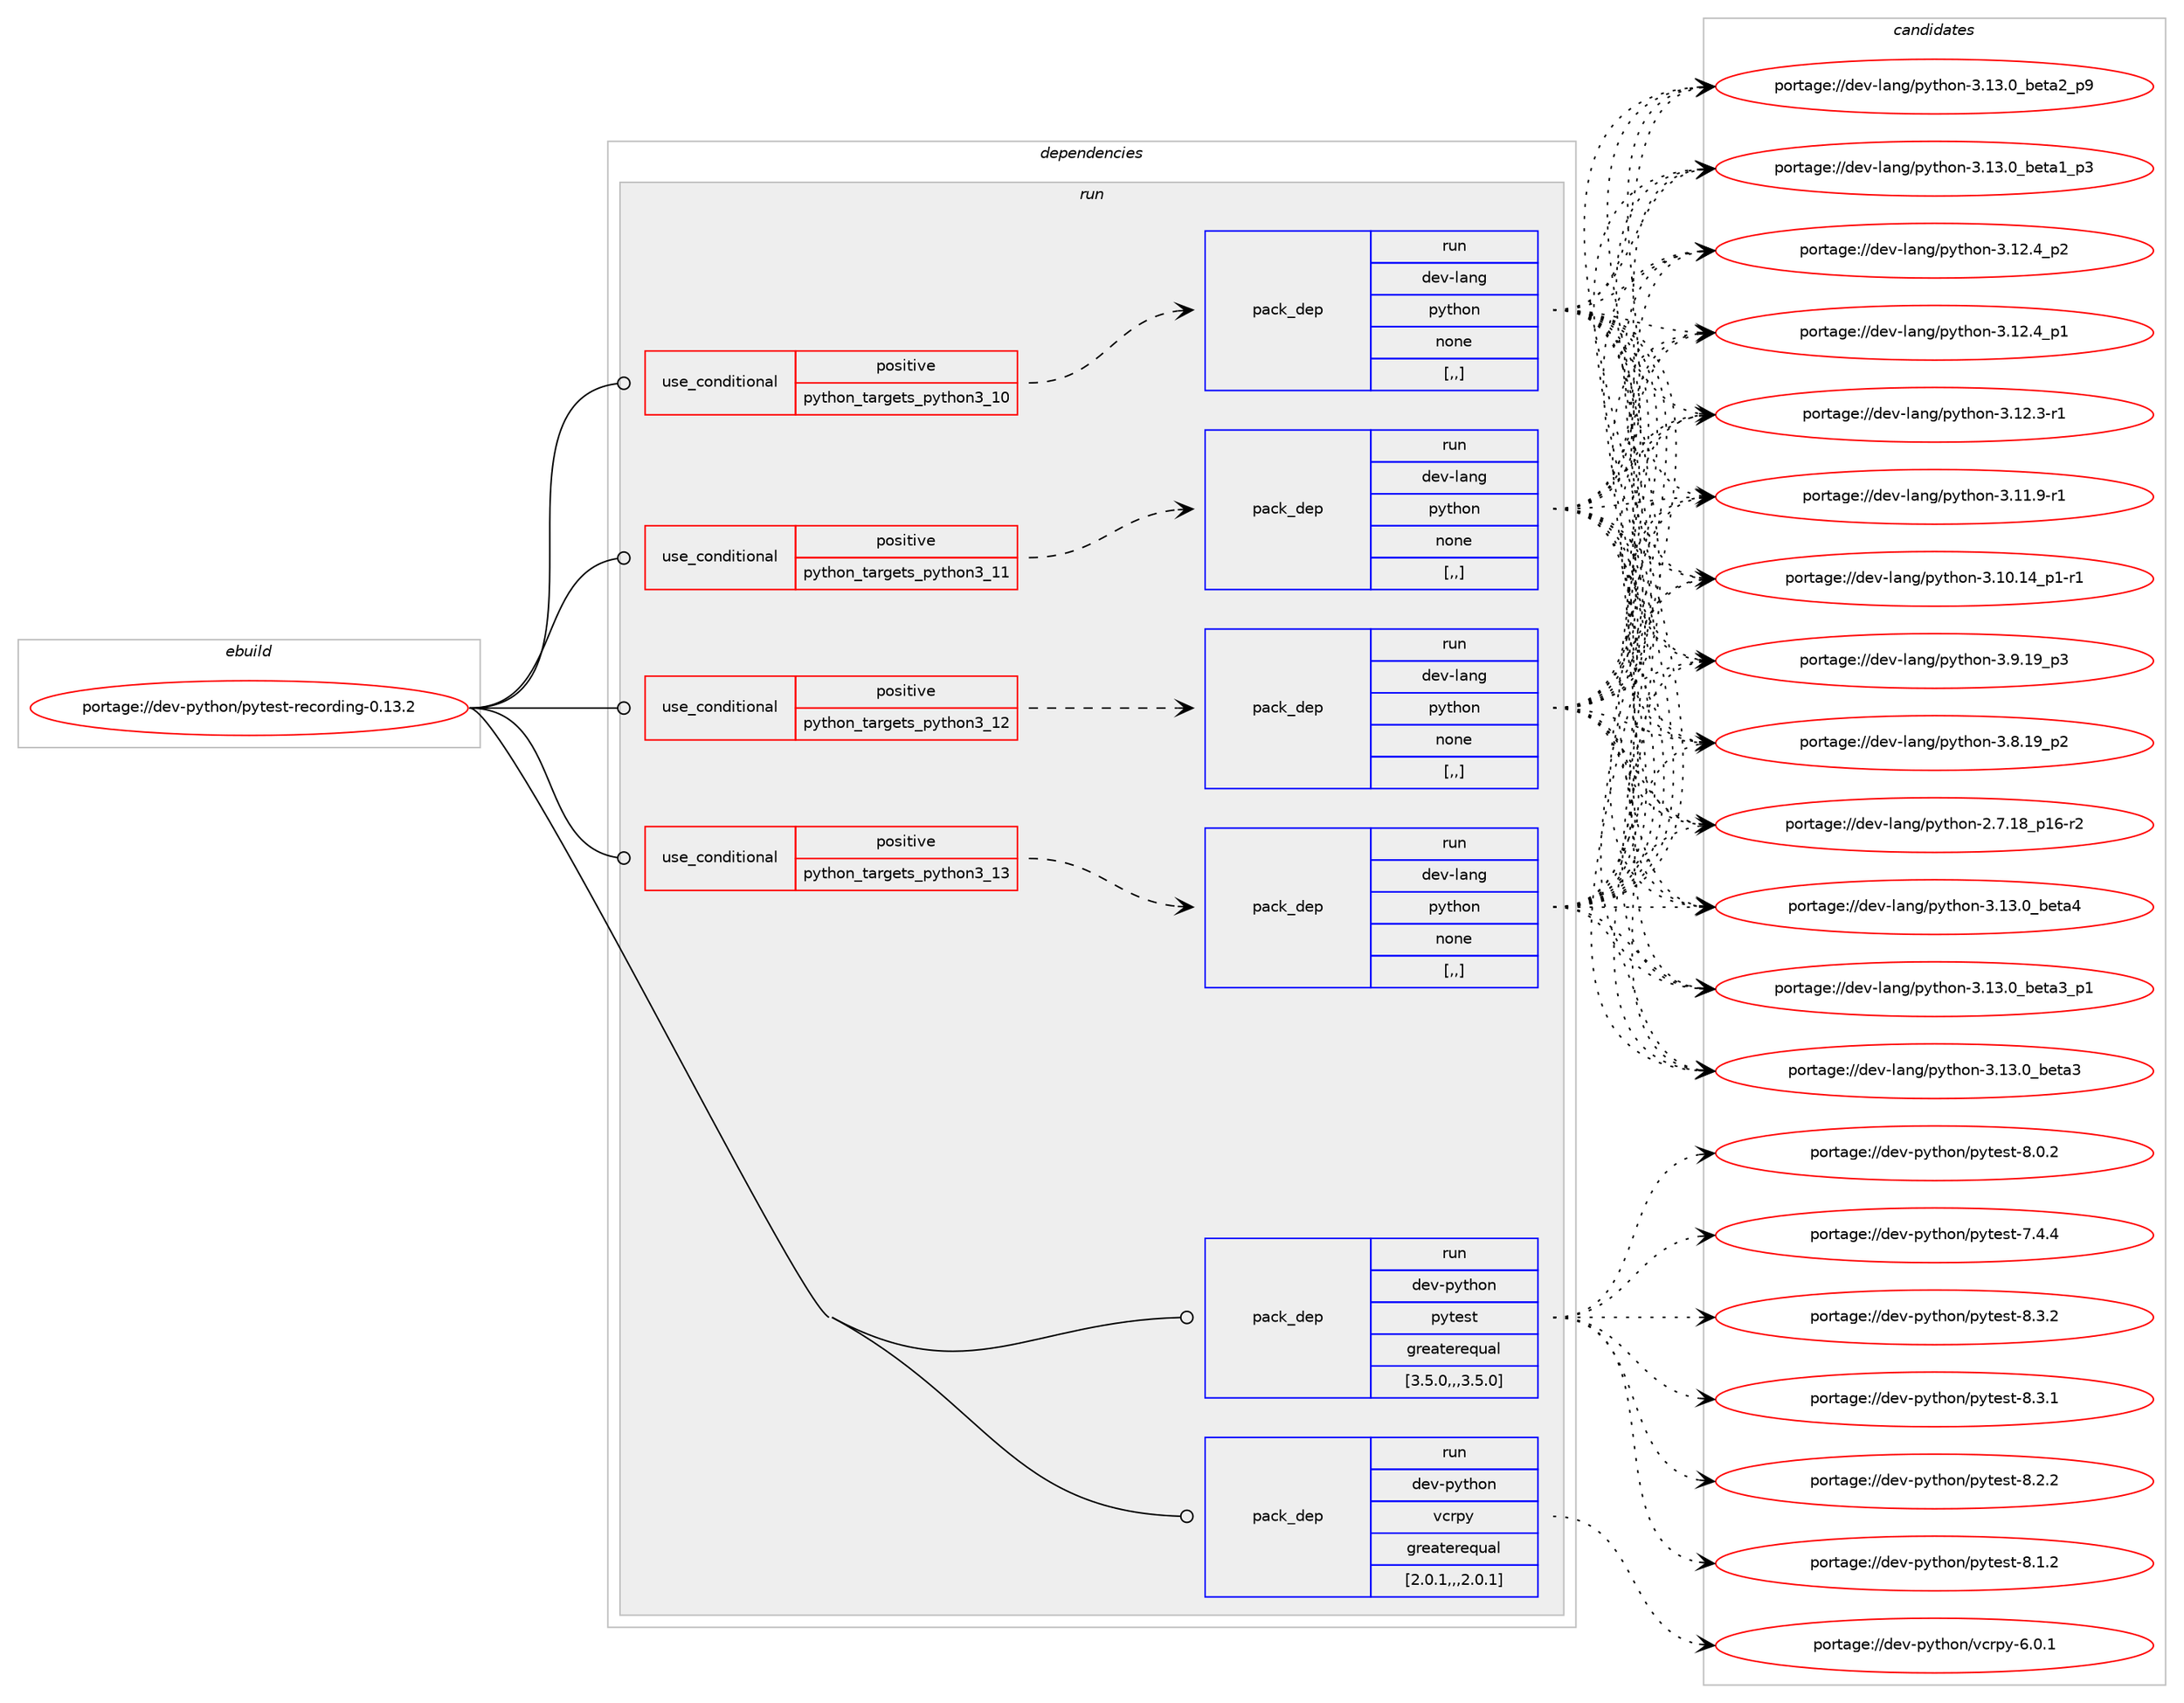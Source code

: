 digraph prolog {

# *************
# Graph options
# *************

newrank=true;
concentrate=true;
compound=true;
graph [rankdir=LR,fontname=Helvetica,fontsize=10,ranksep=1.5];#, ranksep=2.5, nodesep=0.2];
edge  [arrowhead=vee];
node  [fontname=Helvetica,fontsize=10];

# **********
# The ebuild
# **********

subgraph cluster_leftcol {
color=gray;
label=<<i>ebuild</i>>;
id [label="portage://dev-python/pytest-recording-0.13.2", color=red, width=4, href="../dev-python/pytest-recording-0.13.2.svg"];
}

# ****************
# The dependencies
# ****************

subgraph cluster_midcol {
color=gray;
label=<<i>dependencies</i>>;
subgraph cluster_compile {
fillcolor="#eeeeee";
style=filled;
label=<<i>compile</i>>;
}
subgraph cluster_compileandrun {
fillcolor="#eeeeee";
style=filled;
label=<<i>compile and run</i>>;
}
subgraph cluster_run {
fillcolor="#eeeeee";
style=filled;
label=<<i>run</i>>;
subgraph cond38086 {
dependency159607 [label=<<TABLE BORDER="0" CELLBORDER="1" CELLSPACING="0" CELLPADDING="4"><TR><TD ROWSPAN="3" CELLPADDING="10">use_conditional</TD></TR><TR><TD>positive</TD></TR><TR><TD>python_targets_python3_10</TD></TR></TABLE>>, shape=none, color=red];
subgraph pack120251 {
dependency159608 [label=<<TABLE BORDER="0" CELLBORDER="1" CELLSPACING="0" CELLPADDING="4" WIDTH="220"><TR><TD ROWSPAN="6" CELLPADDING="30">pack_dep</TD></TR><TR><TD WIDTH="110">run</TD></TR><TR><TD>dev-lang</TD></TR><TR><TD>python</TD></TR><TR><TD>none</TD></TR><TR><TD>[,,]</TD></TR></TABLE>>, shape=none, color=blue];
}
dependency159607:e -> dependency159608:w [weight=20,style="dashed",arrowhead="vee"];
}
id:e -> dependency159607:w [weight=20,style="solid",arrowhead="odot"];
subgraph cond38087 {
dependency159609 [label=<<TABLE BORDER="0" CELLBORDER="1" CELLSPACING="0" CELLPADDING="4"><TR><TD ROWSPAN="3" CELLPADDING="10">use_conditional</TD></TR><TR><TD>positive</TD></TR><TR><TD>python_targets_python3_11</TD></TR></TABLE>>, shape=none, color=red];
subgraph pack120252 {
dependency159610 [label=<<TABLE BORDER="0" CELLBORDER="1" CELLSPACING="0" CELLPADDING="4" WIDTH="220"><TR><TD ROWSPAN="6" CELLPADDING="30">pack_dep</TD></TR><TR><TD WIDTH="110">run</TD></TR><TR><TD>dev-lang</TD></TR><TR><TD>python</TD></TR><TR><TD>none</TD></TR><TR><TD>[,,]</TD></TR></TABLE>>, shape=none, color=blue];
}
dependency159609:e -> dependency159610:w [weight=20,style="dashed",arrowhead="vee"];
}
id:e -> dependency159609:w [weight=20,style="solid",arrowhead="odot"];
subgraph cond38088 {
dependency159611 [label=<<TABLE BORDER="0" CELLBORDER="1" CELLSPACING="0" CELLPADDING="4"><TR><TD ROWSPAN="3" CELLPADDING="10">use_conditional</TD></TR><TR><TD>positive</TD></TR><TR><TD>python_targets_python3_12</TD></TR></TABLE>>, shape=none, color=red];
subgraph pack120253 {
dependency159612 [label=<<TABLE BORDER="0" CELLBORDER="1" CELLSPACING="0" CELLPADDING="4" WIDTH="220"><TR><TD ROWSPAN="6" CELLPADDING="30">pack_dep</TD></TR><TR><TD WIDTH="110">run</TD></TR><TR><TD>dev-lang</TD></TR><TR><TD>python</TD></TR><TR><TD>none</TD></TR><TR><TD>[,,]</TD></TR></TABLE>>, shape=none, color=blue];
}
dependency159611:e -> dependency159612:w [weight=20,style="dashed",arrowhead="vee"];
}
id:e -> dependency159611:w [weight=20,style="solid",arrowhead="odot"];
subgraph cond38089 {
dependency159613 [label=<<TABLE BORDER="0" CELLBORDER="1" CELLSPACING="0" CELLPADDING="4"><TR><TD ROWSPAN="3" CELLPADDING="10">use_conditional</TD></TR><TR><TD>positive</TD></TR><TR><TD>python_targets_python3_13</TD></TR></TABLE>>, shape=none, color=red];
subgraph pack120254 {
dependency159614 [label=<<TABLE BORDER="0" CELLBORDER="1" CELLSPACING="0" CELLPADDING="4" WIDTH="220"><TR><TD ROWSPAN="6" CELLPADDING="30">pack_dep</TD></TR><TR><TD WIDTH="110">run</TD></TR><TR><TD>dev-lang</TD></TR><TR><TD>python</TD></TR><TR><TD>none</TD></TR><TR><TD>[,,]</TD></TR></TABLE>>, shape=none, color=blue];
}
dependency159613:e -> dependency159614:w [weight=20,style="dashed",arrowhead="vee"];
}
id:e -> dependency159613:w [weight=20,style="solid",arrowhead="odot"];
subgraph pack120255 {
dependency159615 [label=<<TABLE BORDER="0" CELLBORDER="1" CELLSPACING="0" CELLPADDING="4" WIDTH="220"><TR><TD ROWSPAN="6" CELLPADDING="30">pack_dep</TD></TR><TR><TD WIDTH="110">run</TD></TR><TR><TD>dev-python</TD></TR><TR><TD>pytest</TD></TR><TR><TD>greaterequal</TD></TR><TR><TD>[3.5.0,,,3.5.0]</TD></TR></TABLE>>, shape=none, color=blue];
}
id:e -> dependency159615:w [weight=20,style="solid",arrowhead="odot"];
subgraph pack120256 {
dependency159616 [label=<<TABLE BORDER="0" CELLBORDER="1" CELLSPACING="0" CELLPADDING="4" WIDTH="220"><TR><TD ROWSPAN="6" CELLPADDING="30">pack_dep</TD></TR><TR><TD WIDTH="110">run</TD></TR><TR><TD>dev-python</TD></TR><TR><TD>vcrpy</TD></TR><TR><TD>greaterequal</TD></TR><TR><TD>[2.0.1,,,2.0.1]</TD></TR></TABLE>>, shape=none, color=blue];
}
id:e -> dependency159616:w [weight=20,style="solid",arrowhead="odot"];
}
}

# **************
# The candidates
# **************

subgraph cluster_choices {
rank=same;
color=gray;
label=<<i>candidates</i>>;

subgraph choice120251 {
color=black;
nodesep=1;
choice1001011184510897110103471121211161041111104551464951464895981011169752 [label="portage://dev-lang/python-3.13.0_beta4", color=red, width=4,href="../dev-lang/python-3.13.0_beta4.svg"];
choice10010111845108971101034711212111610411111045514649514648959810111697519511249 [label="portage://dev-lang/python-3.13.0_beta3_p1", color=red, width=4,href="../dev-lang/python-3.13.0_beta3_p1.svg"];
choice1001011184510897110103471121211161041111104551464951464895981011169751 [label="portage://dev-lang/python-3.13.0_beta3", color=red, width=4,href="../dev-lang/python-3.13.0_beta3.svg"];
choice10010111845108971101034711212111610411111045514649514648959810111697509511257 [label="portage://dev-lang/python-3.13.0_beta2_p9", color=red, width=4,href="../dev-lang/python-3.13.0_beta2_p9.svg"];
choice10010111845108971101034711212111610411111045514649514648959810111697499511251 [label="portage://dev-lang/python-3.13.0_beta1_p3", color=red, width=4,href="../dev-lang/python-3.13.0_beta1_p3.svg"];
choice100101118451089711010347112121116104111110455146495046529511250 [label="portage://dev-lang/python-3.12.4_p2", color=red, width=4,href="../dev-lang/python-3.12.4_p2.svg"];
choice100101118451089711010347112121116104111110455146495046529511249 [label="portage://dev-lang/python-3.12.4_p1", color=red, width=4,href="../dev-lang/python-3.12.4_p1.svg"];
choice100101118451089711010347112121116104111110455146495046514511449 [label="portage://dev-lang/python-3.12.3-r1", color=red, width=4,href="../dev-lang/python-3.12.3-r1.svg"];
choice100101118451089711010347112121116104111110455146494946574511449 [label="portage://dev-lang/python-3.11.9-r1", color=red, width=4,href="../dev-lang/python-3.11.9-r1.svg"];
choice100101118451089711010347112121116104111110455146494846495295112494511449 [label="portage://dev-lang/python-3.10.14_p1-r1", color=red, width=4,href="../dev-lang/python-3.10.14_p1-r1.svg"];
choice100101118451089711010347112121116104111110455146574649579511251 [label="portage://dev-lang/python-3.9.19_p3", color=red, width=4,href="../dev-lang/python-3.9.19_p3.svg"];
choice100101118451089711010347112121116104111110455146564649579511250 [label="portage://dev-lang/python-3.8.19_p2", color=red, width=4,href="../dev-lang/python-3.8.19_p2.svg"];
choice100101118451089711010347112121116104111110455046554649569511249544511450 [label="portage://dev-lang/python-2.7.18_p16-r2", color=red, width=4,href="../dev-lang/python-2.7.18_p16-r2.svg"];
dependency159608:e -> choice1001011184510897110103471121211161041111104551464951464895981011169752:w [style=dotted,weight="100"];
dependency159608:e -> choice10010111845108971101034711212111610411111045514649514648959810111697519511249:w [style=dotted,weight="100"];
dependency159608:e -> choice1001011184510897110103471121211161041111104551464951464895981011169751:w [style=dotted,weight="100"];
dependency159608:e -> choice10010111845108971101034711212111610411111045514649514648959810111697509511257:w [style=dotted,weight="100"];
dependency159608:e -> choice10010111845108971101034711212111610411111045514649514648959810111697499511251:w [style=dotted,weight="100"];
dependency159608:e -> choice100101118451089711010347112121116104111110455146495046529511250:w [style=dotted,weight="100"];
dependency159608:e -> choice100101118451089711010347112121116104111110455146495046529511249:w [style=dotted,weight="100"];
dependency159608:e -> choice100101118451089711010347112121116104111110455146495046514511449:w [style=dotted,weight="100"];
dependency159608:e -> choice100101118451089711010347112121116104111110455146494946574511449:w [style=dotted,weight="100"];
dependency159608:e -> choice100101118451089711010347112121116104111110455146494846495295112494511449:w [style=dotted,weight="100"];
dependency159608:e -> choice100101118451089711010347112121116104111110455146574649579511251:w [style=dotted,weight="100"];
dependency159608:e -> choice100101118451089711010347112121116104111110455146564649579511250:w [style=dotted,weight="100"];
dependency159608:e -> choice100101118451089711010347112121116104111110455046554649569511249544511450:w [style=dotted,weight="100"];
}
subgraph choice120252 {
color=black;
nodesep=1;
choice1001011184510897110103471121211161041111104551464951464895981011169752 [label="portage://dev-lang/python-3.13.0_beta4", color=red, width=4,href="../dev-lang/python-3.13.0_beta4.svg"];
choice10010111845108971101034711212111610411111045514649514648959810111697519511249 [label="portage://dev-lang/python-3.13.0_beta3_p1", color=red, width=4,href="../dev-lang/python-3.13.0_beta3_p1.svg"];
choice1001011184510897110103471121211161041111104551464951464895981011169751 [label="portage://dev-lang/python-3.13.0_beta3", color=red, width=4,href="../dev-lang/python-3.13.0_beta3.svg"];
choice10010111845108971101034711212111610411111045514649514648959810111697509511257 [label="portage://dev-lang/python-3.13.0_beta2_p9", color=red, width=4,href="../dev-lang/python-3.13.0_beta2_p9.svg"];
choice10010111845108971101034711212111610411111045514649514648959810111697499511251 [label="portage://dev-lang/python-3.13.0_beta1_p3", color=red, width=4,href="../dev-lang/python-3.13.0_beta1_p3.svg"];
choice100101118451089711010347112121116104111110455146495046529511250 [label="portage://dev-lang/python-3.12.4_p2", color=red, width=4,href="../dev-lang/python-3.12.4_p2.svg"];
choice100101118451089711010347112121116104111110455146495046529511249 [label="portage://dev-lang/python-3.12.4_p1", color=red, width=4,href="../dev-lang/python-3.12.4_p1.svg"];
choice100101118451089711010347112121116104111110455146495046514511449 [label="portage://dev-lang/python-3.12.3-r1", color=red, width=4,href="../dev-lang/python-3.12.3-r1.svg"];
choice100101118451089711010347112121116104111110455146494946574511449 [label="portage://dev-lang/python-3.11.9-r1", color=red, width=4,href="../dev-lang/python-3.11.9-r1.svg"];
choice100101118451089711010347112121116104111110455146494846495295112494511449 [label="portage://dev-lang/python-3.10.14_p1-r1", color=red, width=4,href="../dev-lang/python-3.10.14_p1-r1.svg"];
choice100101118451089711010347112121116104111110455146574649579511251 [label="portage://dev-lang/python-3.9.19_p3", color=red, width=4,href="../dev-lang/python-3.9.19_p3.svg"];
choice100101118451089711010347112121116104111110455146564649579511250 [label="portage://dev-lang/python-3.8.19_p2", color=red, width=4,href="../dev-lang/python-3.8.19_p2.svg"];
choice100101118451089711010347112121116104111110455046554649569511249544511450 [label="portage://dev-lang/python-2.7.18_p16-r2", color=red, width=4,href="../dev-lang/python-2.7.18_p16-r2.svg"];
dependency159610:e -> choice1001011184510897110103471121211161041111104551464951464895981011169752:w [style=dotted,weight="100"];
dependency159610:e -> choice10010111845108971101034711212111610411111045514649514648959810111697519511249:w [style=dotted,weight="100"];
dependency159610:e -> choice1001011184510897110103471121211161041111104551464951464895981011169751:w [style=dotted,weight="100"];
dependency159610:e -> choice10010111845108971101034711212111610411111045514649514648959810111697509511257:w [style=dotted,weight="100"];
dependency159610:e -> choice10010111845108971101034711212111610411111045514649514648959810111697499511251:w [style=dotted,weight="100"];
dependency159610:e -> choice100101118451089711010347112121116104111110455146495046529511250:w [style=dotted,weight="100"];
dependency159610:e -> choice100101118451089711010347112121116104111110455146495046529511249:w [style=dotted,weight="100"];
dependency159610:e -> choice100101118451089711010347112121116104111110455146495046514511449:w [style=dotted,weight="100"];
dependency159610:e -> choice100101118451089711010347112121116104111110455146494946574511449:w [style=dotted,weight="100"];
dependency159610:e -> choice100101118451089711010347112121116104111110455146494846495295112494511449:w [style=dotted,weight="100"];
dependency159610:e -> choice100101118451089711010347112121116104111110455146574649579511251:w [style=dotted,weight="100"];
dependency159610:e -> choice100101118451089711010347112121116104111110455146564649579511250:w [style=dotted,weight="100"];
dependency159610:e -> choice100101118451089711010347112121116104111110455046554649569511249544511450:w [style=dotted,weight="100"];
}
subgraph choice120253 {
color=black;
nodesep=1;
choice1001011184510897110103471121211161041111104551464951464895981011169752 [label="portage://dev-lang/python-3.13.0_beta4", color=red, width=4,href="../dev-lang/python-3.13.0_beta4.svg"];
choice10010111845108971101034711212111610411111045514649514648959810111697519511249 [label="portage://dev-lang/python-3.13.0_beta3_p1", color=red, width=4,href="../dev-lang/python-3.13.0_beta3_p1.svg"];
choice1001011184510897110103471121211161041111104551464951464895981011169751 [label="portage://dev-lang/python-3.13.0_beta3", color=red, width=4,href="../dev-lang/python-3.13.0_beta3.svg"];
choice10010111845108971101034711212111610411111045514649514648959810111697509511257 [label="portage://dev-lang/python-3.13.0_beta2_p9", color=red, width=4,href="../dev-lang/python-3.13.0_beta2_p9.svg"];
choice10010111845108971101034711212111610411111045514649514648959810111697499511251 [label="portage://dev-lang/python-3.13.0_beta1_p3", color=red, width=4,href="../dev-lang/python-3.13.0_beta1_p3.svg"];
choice100101118451089711010347112121116104111110455146495046529511250 [label="portage://dev-lang/python-3.12.4_p2", color=red, width=4,href="../dev-lang/python-3.12.4_p2.svg"];
choice100101118451089711010347112121116104111110455146495046529511249 [label="portage://dev-lang/python-3.12.4_p1", color=red, width=4,href="../dev-lang/python-3.12.4_p1.svg"];
choice100101118451089711010347112121116104111110455146495046514511449 [label="portage://dev-lang/python-3.12.3-r1", color=red, width=4,href="../dev-lang/python-3.12.3-r1.svg"];
choice100101118451089711010347112121116104111110455146494946574511449 [label="portage://dev-lang/python-3.11.9-r1", color=red, width=4,href="../dev-lang/python-3.11.9-r1.svg"];
choice100101118451089711010347112121116104111110455146494846495295112494511449 [label="portage://dev-lang/python-3.10.14_p1-r1", color=red, width=4,href="../dev-lang/python-3.10.14_p1-r1.svg"];
choice100101118451089711010347112121116104111110455146574649579511251 [label="portage://dev-lang/python-3.9.19_p3", color=red, width=4,href="../dev-lang/python-3.9.19_p3.svg"];
choice100101118451089711010347112121116104111110455146564649579511250 [label="portage://dev-lang/python-3.8.19_p2", color=red, width=4,href="../dev-lang/python-3.8.19_p2.svg"];
choice100101118451089711010347112121116104111110455046554649569511249544511450 [label="portage://dev-lang/python-2.7.18_p16-r2", color=red, width=4,href="../dev-lang/python-2.7.18_p16-r2.svg"];
dependency159612:e -> choice1001011184510897110103471121211161041111104551464951464895981011169752:w [style=dotted,weight="100"];
dependency159612:e -> choice10010111845108971101034711212111610411111045514649514648959810111697519511249:w [style=dotted,weight="100"];
dependency159612:e -> choice1001011184510897110103471121211161041111104551464951464895981011169751:w [style=dotted,weight="100"];
dependency159612:e -> choice10010111845108971101034711212111610411111045514649514648959810111697509511257:w [style=dotted,weight="100"];
dependency159612:e -> choice10010111845108971101034711212111610411111045514649514648959810111697499511251:w [style=dotted,weight="100"];
dependency159612:e -> choice100101118451089711010347112121116104111110455146495046529511250:w [style=dotted,weight="100"];
dependency159612:e -> choice100101118451089711010347112121116104111110455146495046529511249:w [style=dotted,weight="100"];
dependency159612:e -> choice100101118451089711010347112121116104111110455146495046514511449:w [style=dotted,weight="100"];
dependency159612:e -> choice100101118451089711010347112121116104111110455146494946574511449:w [style=dotted,weight="100"];
dependency159612:e -> choice100101118451089711010347112121116104111110455146494846495295112494511449:w [style=dotted,weight="100"];
dependency159612:e -> choice100101118451089711010347112121116104111110455146574649579511251:w [style=dotted,weight="100"];
dependency159612:e -> choice100101118451089711010347112121116104111110455146564649579511250:w [style=dotted,weight="100"];
dependency159612:e -> choice100101118451089711010347112121116104111110455046554649569511249544511450:w [style=dotted,weight="100"];
}
subgraph choice120254 {
color=black;
nodesep=1;
choice1001011184510897110103471121211161041111104551464951464895981011169752 [label="portage://dev-lang/python-3.13.0_beta4", color=red, width=4,href="../dev-lang/python-3.13.0_beta4.svg"];
choice10010111845108971101034711212111610411111045514649514648959810111697519511249 [label="portage://dev-lang/python-3.13.0_beta3_p1", color=red, width=4,href="../dev-lang/python-3.13.0_beta3_p1.svg"];
choice1001011184510897110103471121211161041111104551464951464895981011169751 [label="portage://dev-lang/python-3.13.0_beta3", color=red, width=4,href="../dev-lang/python-3.13.0_beta3.svg"];
choice10010111845108971101034711212111610411111045514649514648959810111697509511257 [label="portage://dev-lang/python-3.13.0_beta2_p9", color=red, width=4,href="../dev-lang/python-3.13.0_beta2_p9.svg"];
choice10010111845108971101034711212111610411111045514649514648959810111697499511251 [label="portage://dev-lang/python-3.13.0_beta1_p3", color=red, width=4,href="../dev-lang/python-3.13.0_beta1_p3.svg"];
choice100101118451089711010347112121116104111110455146495046529511250 [label="portage://dev-lang/python-3.12.4_p2", color=red, width=4,href="../dev-lang/python-3.12.4_p2.svg"];
choice100101118451089711010347112121116104111110455146495046529511249 [label="portage://dev-lang/python-3.12.4_p1", color=red, width=4,href="../dev-lang/python-3.12.4_p1.svg"];
choice100101118451089711010347112121116104111110455146495046514511449 [label="portage://dev-lang/python-3.12.3-r1", color=red, width=4,href="../dev-lang/python-3.12.3-r1.svg"];
choice100101118451089711010347112121116104111110455146494946574511449 [label="portage://dev-lang/python-3.11.9-r1", color=red, width=4,href="../dev-lang/python-3.11.9-r1.svg"];
choice100101118451089711010347112121116104111110455146494846495295112494511449 [label="portage://dev-lang/python-3.10.14_p1-r1", color=red, width=4,href="../dev-lang/python-3.10.14_p1-r1.svg"];
choice100101118451089711010347112121116104111110455146574649579511251 [label="portage://dev-lang/python-3.9.19_p3", color=red, width=4,href="../dev-lang/python-3.9.19_p3.svg"];
choice100101118451089711010347112121116104111110455146564649579511250 [label="portage://dev-lang/python-3.8.19_p2", color=red, width=4,href="../dev-lang/python-3.8.19_p2.svg"];
choice100101118451089711010347112121116104111110455046554649569511249544511450 [label="portage://dev-lang/python-2.7.18_p16-r2", color=red, width=4,href="../dev-lang/python-2.7.18_p16-r2.svg"];
dependency159614:e -> choice1001011184510897110103471121211161041111104551464951464895981011169752:w [style=dotted,weight="100"];
dependency159614:e -> choice10010111845108971101034711212111610411111045514649514648959810111697519511249:w [style=dotted,weight="100"];
dependency159614:e -> choice1001011184510897110103471121211161041111104551464951464895981011169751:w [style=dotted,weight="100"];
dependency159614:e -> choice10010111845108971101034711212111610411111045514649514648959810111697509511257:w [style=dotted,weight="100"];
dependency159614:e -> choice10010111845108971101034711212111610411111045514649514648959810111697499511251:w [style=dotted,weight="100"];
dependency159614:e -> choice100101118451089711010347112121116104111110455146495046529511250:w [style=dotted,weight="100"];
dependency159614:e -> choice100101118451089711010347112121116104111110455146495046529511249:w [style=dotted,weight="100"];
dependency159614:e -> choice100101118451089711010347112121116104111110455146495046514511449:w [style=dotted,weight="100"];
dependency159614:e -> choice100101118451089711010347112121116104111110455146494946574511449:w [style=dotted,weight="100"];
dependency159614:e -> choice100101118451089711010347112121116104111110455146494846495295112494511449:w [style=dotted,weight="100"];
dependency159614:e -> choice100101118451089711010347112121116104111110455146574649579511251:w [style=dotted,weight="100"];
dependency159614:e -> choice100101118451089711010347112121116104111110455146564649579511250:w [style=dotted,weight="100"];
dependency159614:e -> choice100101118451089711010347112121116104111110455046554649569511249544511450:w [style=dotted,weight="100"];
}
subgraph choice120255 {
color=black;
nodesep=1;
choice1001011184511212111610411111047112121116101115116455646514650 [label="portage://dev-python/pytest-8.3.2", color=red, width=4,href="../dev-python/pytest-8.3.2.svg"];
choice1001011184511212111610411111047112121116101115116455646514649 [label="portage://dev-python/pytest-8.3.1", color=red, width=4,href="../dev-python/pytest-8.3.1.svg"];
choice1001011184511212111610411111047112121116101115116455646504650 [label="portage://dev-python/pytest-8.2.2", color=red, width=4,href="../dev-python/pytest-8.2.2.svg"];
choice1001011184511212111610411111047112121116101115116455646494650 [label="portage://dev-python/pytest-8.1.2", color=red, width=4,href="../dev-python/pytest-8.1.2.svg"];
choice1001011184511212111610411111047112121116101115116455646484650 [label="portage://dev-python/pytest-8.0.2", color=red, width=4,href="../dev-python/pytest-8.0.2.svg"];
choice1001011184511212111610411111047112121116101115116455546524652 [label="portage://dev-python/pytest-7.4.4", color=red, width=4,href="../dev-python/pytest-7.4.4.svg"];
dependency159615:e -> choice1001011184511212111610411111047112121116101115116455646514650:w [style=dotted,weight="100"];
dependency159615:e -> choice1001011184511212111610411111047112121116101115116455646514649:w [style=dotted,weight="100"];
dependency159615:e -> choice1001011184511212111610411111047112121116101115116455646504650:w [style=dotted,weight="100"];
dependency159615:e -> choice1001011184511212111610411111047112121116101115116455646494650:w [style=dotted,weight="100"];
dependency159615:e -> choice1001011184511212111610411111047112121116101115116455646484650:w [style=dotted,weight="100"];
dependency159615:e -> choice1001011184511212111610411111047112121116101115116455546524652:w [style=dotted,weight="100"];
}
subgraph choice120256 {
color=black;
nodesep=1;
choice100101118451121211161041111104711899114112121455446484649 [label="portage://dev-python/vcrpy-6.0.1", color=red, width=4,href="../dev-python/vcrpy-6.0.1.svg"];
dependency159616:e -> choice100101118451121211161041111104711899114112121455446484649:w [style=dotted,weight="100"];
}
}

}
